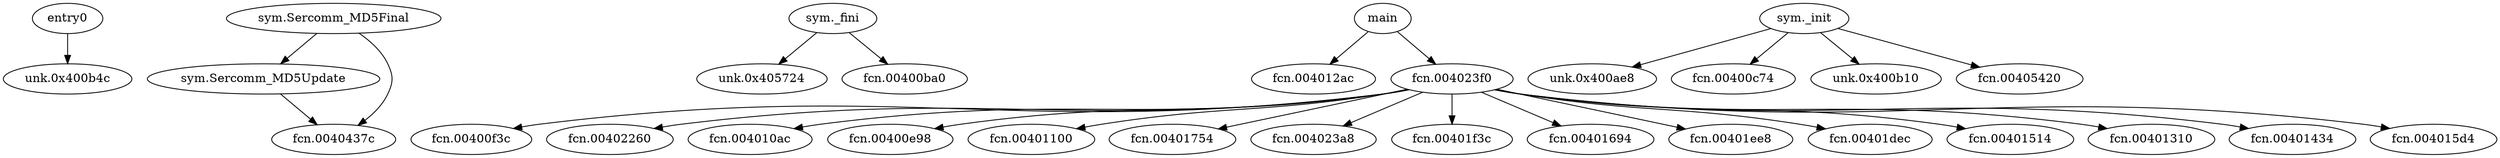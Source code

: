 digraph code {
  "0x00400b40" [label="entry0"];
  "0x00400b40" -> "0x00400b4c";
  "0x00400b4c" [label="unk.0x400b4c"];
  "0x00405314" [label="sym.Sercomm_MD5Final"];
  "0x00405314" -> "0x004051fc";
  "0x004051fc" [label="sym.Sercomm_MD5Update"];
  "0x00405314" -> "0x0040437c";
  "0x0040437c" [label="fcn.0040437c"];
  "0x00405700" [label="sym._fini"];
  "0x00405700" -> "0x00405724";
  "0x00405724" [label="unk.0x405724"];
  "0x00405700" -> "0x00400ba0";
  "0x00400ba0" [label="fcn.00400ba0"];
  "0x00404114" [label="main"];
  "0x00404114" -> "0x004012ac";
  "0x004012ac" [label="fcn.004012ac"];
  "0x00404114" -> "0x004023f0";
  "0x004023f0" [label="fcn.004023f0"];
  "0x00400ac4" [label="sym._init"];
  "0x00400ac4" -> "0x00400ae8";
  "0x00400ae8" [label="unk.0x400ae8"];
  "0x00400ac4" -> "0x00400c74";
  "0x00400c74" [label="fcn.00400c74"];
  "0x00400ac4" -> "0x00400b10";
  "0x00400b10" [label="unk.0x400b10"];
  "0x00400ac4" -> "0x00405420";
  "0x00405420" [label="fcn.00405420"];
  "0x004051fc" [label="sym.Sercomm_MD5Update"];
  "0x004051fc" -> "0x0040437c";
  "0x0040437c" [label="fcn.0040437c"];
  "0x004023f0" [label="fcn.004023f0"];
  "0x004023f0" -> "0x00400f3c";
  "0x00400f3c" [label="fcn.00400f3c"];
  "0x004023f0" -> "0x00402260";
  "0x00402260" [label="fcn.00402260"];
  "0x004023f0" -> "0x004010ac";
  "0x004010ac" [label="fcn.004010ac"];
  "0x004023f0" -> "0x00400e98";
  "0x00400e98" [label="fcn.00400e98"];
  "0x004023f0" -> "0x00401100";
  "0x00401100" [label="fcn.00401100"];
  "0x004023f0" -> "0x00401754";
  "0x00401754" [label="fcn.00401754"];
  "0x004023f0" -> "0x004023a8";
  "0x004023a8" [label="fcn.004023a8"];
  "0x004023f0" -> "0x00401f3c";
  "0x00401f3c" [label="fcn.00401f3c"];
  "0x004023f0" -> "0x00401694";
  "0x00401694" [label="fcn.00401694"];
  "0x004023f0" -> "0x00401ee8";
  "0x00401ee8" [label="fcn.00401ee8"];
  "0x004023f0" -> "0x00401dec";
  "0x00401dec" [label="fcn.00401dec"];
  "0x004023f0" -> "0x00401514";
  "0x00401514" [label="fcn.00401514"];
  "0x004023f0" -> "0x00401310";
  "0x00401310" [label="fcn.00401310"];
  "0x004023f0" -> "0x00401434";
  "0x00401434" [label="fcn.00401434"];
  "0x004023f0" -> "0x004015d4";
  "0x004015d4" [label="fcn.004015d4"];
}